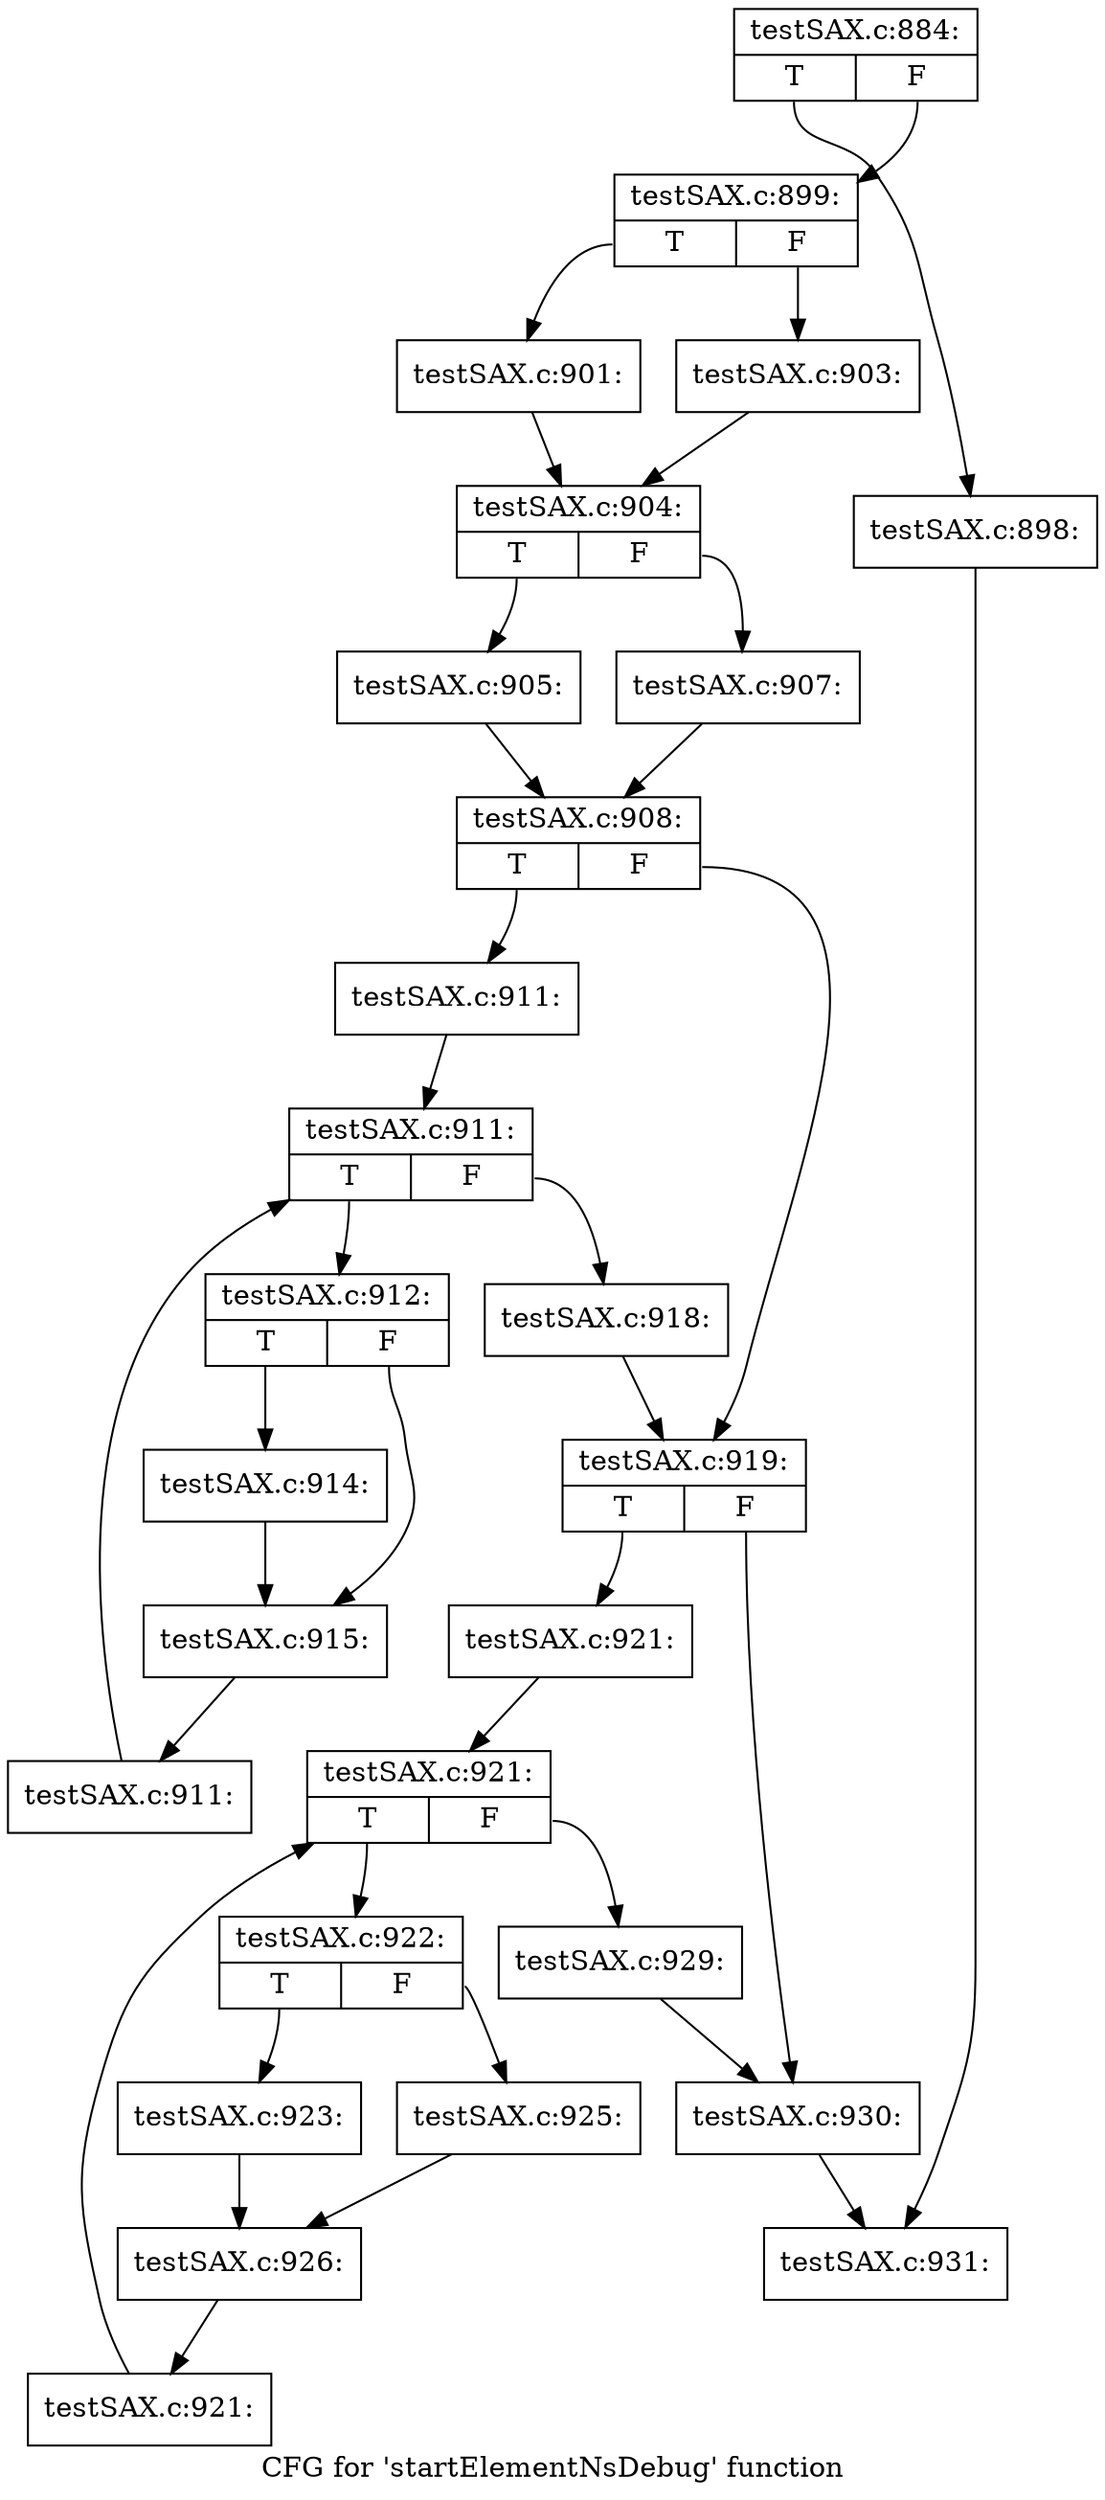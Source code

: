 digraph "CFG for 'startElementNsDebug' function" {
	label="CFG for 'startElementNsDebug' function";

	Node0x56750f0 [shape=record,label="{testSAX.c:884:|{<s0>T|<s1>F}}"];
	Node0x56750f0:s0 -> Node0x5679630;
	Node0x56750f0:s1 -> Node0x5679680;
	Node0x5679630 [shape=record,label="{testSAX.c:898:}"];
	Node0x5679630 -> Node0x5650810;
	Node0x5679680 [shape=record,label="{testSAX.c:899:|{<s0>T|<s1>F}}"];
	Node0x5679680:s0 -> Node0x5679e40;
	Node0x5679680:s1 -> Node0x5679ee0;
	Node0x5679e40 [shape=record,label="{testSAX.c:901:}"];
	Node0x5679e40 -> Node0x5679e90;
	Node0x5679ee0 [shape=record,label="{testSAX.c:903:}"];
	Node0x5679ee0 -> Node0x5679e90;
	Node0x5679e90 [shape=record,label="{testSAX.c:904:|{<s0>T|<s1>F}}"];
	Node0x5679e90:s0 -> Node0x567a9c0;
	Node0x5679e90:s1 -> Node0x567aa60;
	Node0x567a9c0 [shape=record,label="{testSAX.c:905:}"];
	Node0x567a9c0 -> Node0x567aa10;
	Node0x567aa60 [shape=record,label="{testSAX.c:907:}"];
	Node0x567aa60 -> Node0x567aa10;
	Node0x567aa10 [shape=record,label="{testSAX.c:908:|{<s0>T|<s1>F}}"];
	Node0x567aa10:s0 -> Node0x567b700;
	Node0x567aa10:s1 -> Node0x567b750;
	Node0x567b700 [shape=record,label="{testSAX.c:911:}"];
	Node0x567b700 -> Node0x567bc40;
	Node0x567bc40 [shape=record,label="{testSAX.c:911:|{<s0>T|<s1>F}}"];
	Node0x567bc40:s0 -> Node0x567bec0;
	Node0x567bc40:s1 -> Node0x567baa0;
	Node0x567bec0 [shape=record,label="{testSAX.c:912:|{<s0>T|<s1>F}}"];
	Node0x567bec0:s0 -> Node0x567c5c0;
	Node0x567bec0:s1 -> Node0x567c610;
	Node0x567c5c0 [shape=record,label="{testSAX.c:914:}"];
	Node0x567c5c0 -> Node0x567c610;
	Node0x567c610 [shape=record,label="{testSAX.c:915:}"];
	Node0x567c610 -> Node0x567be30;
	Node0x567be30 [shape=record,label="{testSAX.c:911:}"];
	Node0x567be30 -> Node0x567bc40;
	Node0x567baa0 [shape=record,label="{testSAX.c:918:}"];
	Node0x567baa0 -> Node0x567b750;
	Node0x567b750 [shape=record,label="{testSAX.c:919:|{<s0>T|<s1>F}}"];
	Node0x567b750:s0 -> Node0x567e1b0;
	Node0x567b750:s1 -> Node0x567e200;
	Node0x567e1b0 [shape=record,label="{testSAX.c:921:}"];
	Node0x567e1b0 -> Node0x567e6f0;
	Node0x567e6f0 [shape=record,label="{testSAX.c:921:|{<s0>T|<s1>F}}"];
	Node0x567e6f0:s0 -> Node0x567e970;
	Node0x567e6f0:s1 -> Node0x567e550;
	Node0x567e970 [shape=record,label="{testSAX.c:922:|{<s0>T|<s1>F}}"];
	Node0x567e970:s0 -> Node0x567edb0;
	Node0x567e970:s1 -> Node0x567ee50;
	Node0x567edb0 [shape=record,label="{testSAX.c:923:}"];
	Node0x567edb0 -> Node0x567ee00;
	Node0x567ee50 [shape=record,label="{testSAX.c:925:}"];
	Node0x567ee50 -> Node0x567ee00;
	Node0x567ee00 [shape=record,label="{testSAX.c:926:}"];
	Node0x567ee00 -> Node0x567e8e0;
	Node0x567e8e0 [shape=record,label="{testSAX.c:921:}"];
	Node0x567e8e0 -> Node0x567e6f0;
	Node0x567e550 [shape=record,label="{testSAX.c:929:}"];
	Node0x567e550 -> Node0x567e200;
	Node0x567e200 [shape=record,label="{testSAX.c:930:}"];
	Node0x567e200 -> Node0x5650810;
	Node0x5650810 [shape=record,label="{testSAX.c:931:}"];
}
